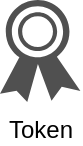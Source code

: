 <mxfile version="14.6.13" type="device"><diagram id="nnGRzSwiKJ_qynxXYRPs" name="Seite-1"><mxGraphModel dx="1086" dy="4473" grid="1" gridSize="10" guides="1" tooltips="1" connect="1" arrows="1" fold="1" page="1" pageScale="1" pageWidth="827" pageHeight="1169" math="0" shadow="0"><root><mxCell id="0"/><mxCell id="1" parent="0"/><mxCell id="LqM4MINiHe623GKxyukL-1" value="Token" style="pointerEvents=1;shadow=0;dashed=0;html=1;strokeColor=none;fillColor=#505050;labelPosition=center;verticalLabelPosition=bottom;verticalAlign=top;outlineConnect=0;align=center;shape=mxgraph.office.security.token;aspect=fixed;" vertex="1" parent="1"><mxGeometry x="40" y="-3480" width="40.21" height="51" as="geometry"/></mxCell></root></mxGraphModel></diagram></mxfile>